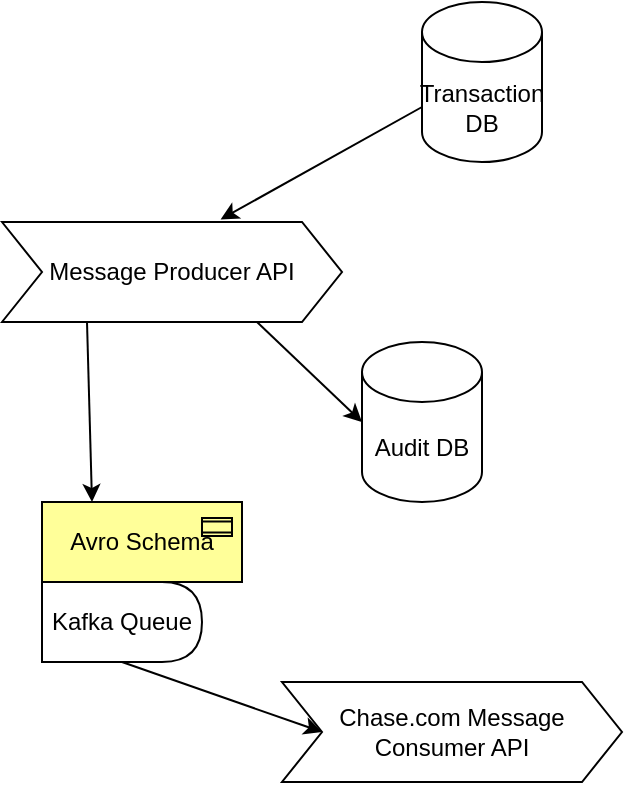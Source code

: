 <mxfile>
    <diagram id="cWybWvIWAWktubBgQ_AP" name="Page-1">
        <mxGraphModel dx="815" dy="677" grid="1" gridSize="10" guides="1" tooltips="1" connect="1" arrows="1" fold="1" page="1" pageScale="1" pageWidth="850" pageHeight="1100" math="0" shadow="0">
            <root>
                <mxCell id="0"/>
                <mxCell id="1" parent="0"/>
                <mxCell id="3" value="Transaction DB" style="shape=cylinder3;whiteSpace=wrap;html=1;boundedLbl=1;backgroundOutline=1;size=15;" vertex="1" parent="1">
                    <mxGeometry x="320" y="20" width="60" height="80" as="geometry"/>
                </mxCell>
                <mxCell id="4" value="Audit DB" style="shape=cylinder3;whiteSpace=wrap;html=1;boundedLbl=1;backgroundOutline=1;size=15;" vertex="1" parent="1">
                    <mxGeometry x="290" y="190" width="60" height="80" as="geometry"/>
                </mxCell>
                <mxCell id="12" value="Message Producer API" style="shape=step;perimeter=stepPerimeter;whiteSpace=wrap;html=1;fixedSize=1;" vertex="1" parent="1">
                    <mxGeometry x="110" y="130" width="170" height="50" as="geometry"/>
                </mxCell>
                <mxCell id="13" style="edgeStyle=none;html=1;exitX=0;exitY=0;exitDx=0;exitDy=52.5;exitPerimeter=0;entryX=0.643;entryY=-0.026;entryDx=0;entryDy=0;entryPerimeter=0;" edge="1" parent="1" source="3" target="12">
                    <mxGeometry relative="1" as="geometry"/>
                </mxCell>
                <mxCell id="14" style="edgeStyle=none;html=1;exitX=0.75;exitY=1;exitDx=0;exitDy=0;entryX=0;entryY=0.5;entryDx=0;entryDy=0;entryPerimeter=0;" edge="1" parent="1" source="12" target="4">
                    <mxGeometry relative="1" as="geometry"/>
                </mxCell>
                <mxCell id="19" style="edgeStyle=none;html=1;exitX=0.5;exitY=1;exitDx=0;exitDy=0;entryX=0;entryY=0.5;entryDx=0;entryDy=0;" edge="1" parent="1" source="15" target="18">
                    <mxGeometry relative="1" as="geometry"/>
                </mxCell>
                <mxCell id="15" value="Kafka Queue" style="shape=delay;whiteSpace=wrap;html=1;" vertex="1" parent="1">
                    <mxGeometry x="130" y="310" width="80" height="40" as="geometry"/>
                </mxCell>
                <mxCell id="16" value="Avro Schema" style="html=1;outlineConnect=0;whiteSpace=wrap;fillColor=#ffff99;shape=mxgraph.archimate3.application;appType=contract;archiType=square;" vertex="1" parent="1">
                    <mxGeometry x="130" y="270" width="100" height="40" as="geometry"/>
                </mxCell>
                <mxCell id="17" style="edgeStyle=none;html=1;exitX=0.25;exitY=1;exitDx=0;exitDy=0;entryX=0.25;entryY=0;entryDx=0;entryDy=0;entryPerimeter=0;" edge="1" parent="1" source="12" target="16">
                    <mxGeometry relative="1" as="geometry"/>
                </mxCell>
                <mxCell id="18" value="Chase.com Message Consumer API" style="shape=step;perimeter=stepPerimeter;whiteSpace=wrap;html=1;fixedSize=1;" vertex="1" parent="1">
                    <mxGeometry x="250" y="360" width="170" height="50" as="geometry"/>
                </mxCell>
            </root>
        </mxGraphModel>
    </diagram>
</mxfile>